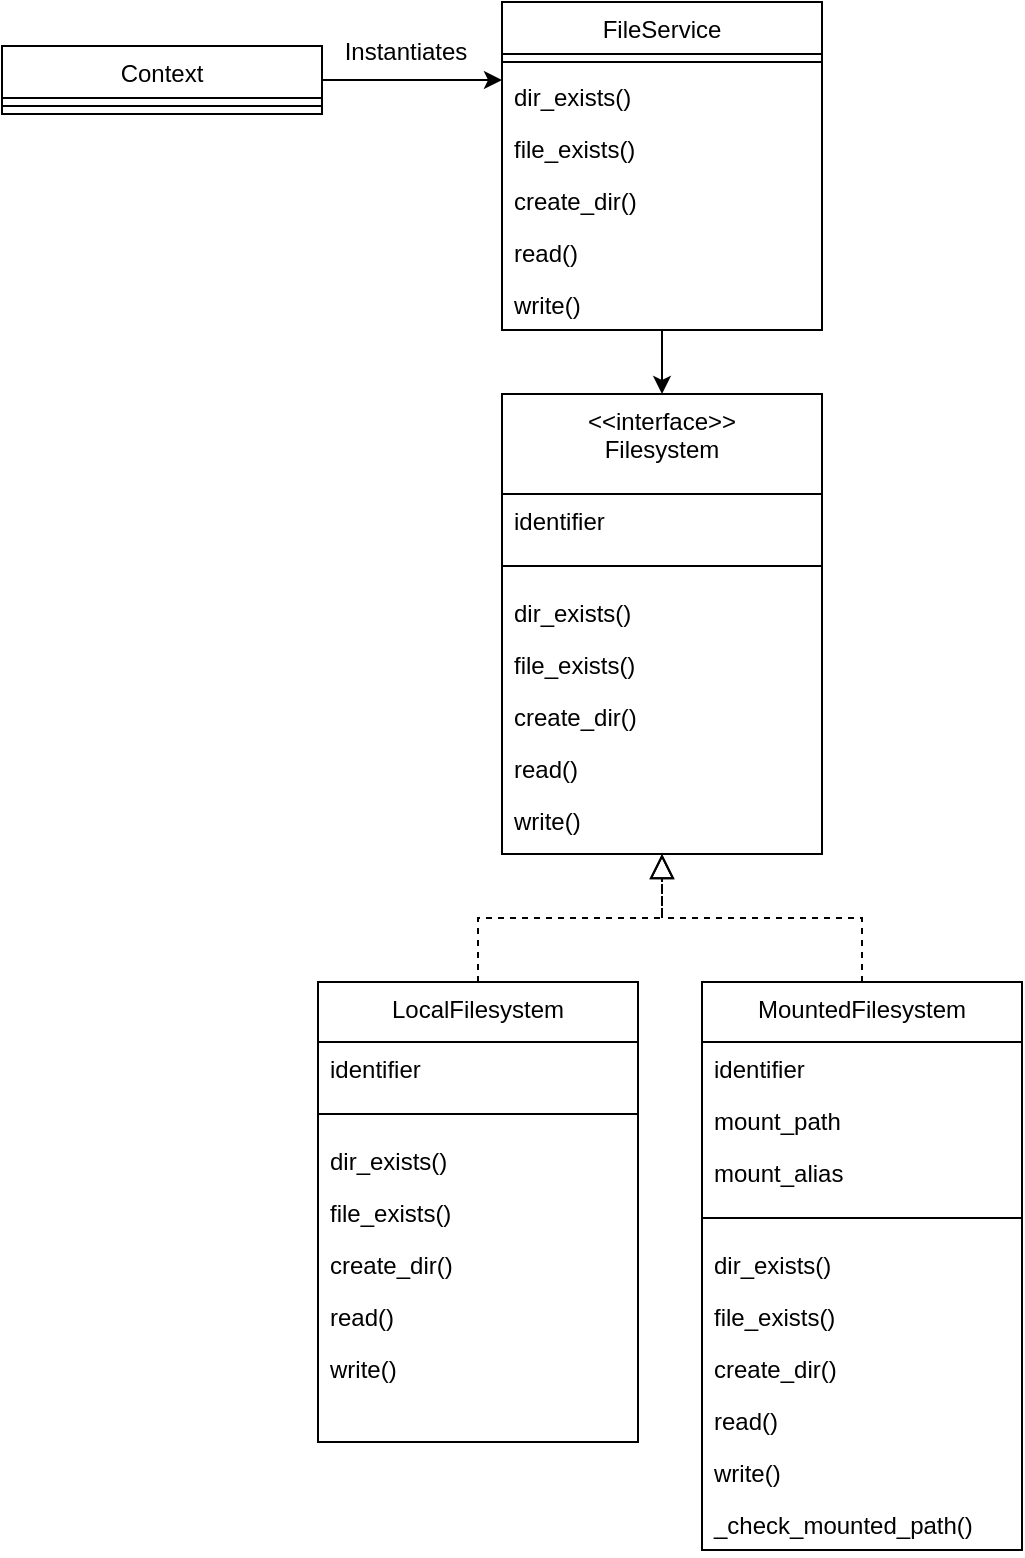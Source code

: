 <mxfile version="18.0.3" type="device"><diagram id="OUzITKMqQUrXyxahi19Z" name="Page-1"><mxGraphModel dx="1249" dy="707" grid="1" gridSize="10" guides="1" tooltips="1" connect="1" arrows="1" fold="1" page="1" pageScale="1" pageWidth="850" pageHeight="1100" math="0" shadow="0"><root><mxCell id="0"/><mxCell id="1" parent="0"/><mxCell id="YBux7tX-JKCXKjjl9ADE-1" value="Context" style="swimlane;fontStyle=0;align=center;verticalAlign=top;childLayout=stackLayout;horizontal=1;startSize=26;horizontalStack=0;resizeParent=1;resizeLast=0;collapsible=1;marginBottom=0;rounded=0;shadow=0;strokeWidth=1;" vertex="1" parent="1"><mxGeometry x="-680" y="132" width="160" height="34" as="geometry"><mxRectangle x="130" y="380" width="160" height="26" as="alternateBounds"/></mxGeometry></mxCell><mxCell id="YBux7tX-JKCXKjjl9ADE-2" value="" style="line;html=1;strokeWidth=1;align=left;verticalAlign=middle;spacingTop=-1;spacingLeft=3;spacingRight=3;rotatable=0;labelPosition=right;points=[];portConstraint=eastwest;" vertex="1" parent="YBux7tX-JKCXKjjl9ADE-1"><mxGeometry y="26" width="160" height="8" as="geometry"/></mxCell><mxCell id="YBux7tX-JKCXKjjl9ADE-10" value="" style="endArrow=block;endSize=10;endFill=0;shadow=0;strokeWidth=1;rounded=0;edgeStyle=elbowEdgeStyle;elbow=vertical;dashed=1;entryX=0.5;entryY=1;entryDx=0;entryDy=0;" edge="1" parent="1" target="YBux7tX-JKCXKjjl9ADE-30"><mxGeometry width="160" relative="1" as="geometry"><mxPoint x="-442.0" y="600" as="sourcePoint"/><mxPoint x="-350" y="566" as="targetPoint"/></mxGeometry></mxCell><mxCell id="YBux7tX-JKCXKjjl9ADE-15" value="FileService" style="swimlane;fontStyle=0;align=center;verticalAlign=top;childLayout=stackLayout;horizontal=1;startSize=26;horizontalStack=0;resizeParent=1;resizeLast=0;collapsible=1;marginBottom=0;rounded=0;shadow=0;strokeWidth=1;" vertex="1" parent="1"><mxGeometry x="-430" y="110" width="160" height="164" as="geometry"><mxRectangle x="130" y="380" width="160" height="26" as="alternateBounds"/></mxGeometry></mxCell><mxCell id="YBux7tX-JKCXKjjl9ADE-17" value="" style="line;html=1;strokeWidth=1;align=left;verticalAlign=middle;spacingTop=-1;spacingLeft=3;spacingRight=3;rotatable=0;labelPosition=right;points=[];portConstraint=eastwest;" vertex="1" parent="YBux7tX-JKCXKjjl9ADE-15"><mxGeometry y="26" width="160" height="8" as="geometry"/></mxCell><mxCell id="YBux7tX-JKCXKjjl9ADE-18" value="dir_exists()" style="text;align=left;verticalAlign=top;spacingLeft=4;spacingRight=4;overflow=hidden;rotatable=0;points=[[0,0.5],[1,0.5]];portConstraint=eastwest;fontStyle=0" vertex="1" parent="YBux7tX-JKCXKjjl9ADE-15"><mxGeometry y="34" width="160" height="26" as="geometry"/></mxCell><mxCell id="YBux7tX-JKCXKjjl9ADE-39" value="file_exists()" style="text;align=left;verticalAlign=top;spacingLeft=4;spacingRight=4;overflow=hidden;rotatable=0;points=[[0,0.5],[1,0.5]];portConstraint=eastwest;fontStyle=0" vertex="1" parent="YBux7tX-JKCXKjjl9ADE-15"><mxGeometry y="60" width="160" height="26" as="geometry"/></mxCell><mxCell id="YBux7tX-JKCXKjjl9ADE-40" value="create_dir()" style="text;align=left;verticalAlign=top;spacingLeft=4;spacingRight=4;overflow=hidden;rotatable=0;points=[[0,0.5],[1,0.5]];portConstraint=eastwest;fontStyle=0" vertex="1" parent="YBux7tX-JKCXKjjl9ADE-15"><mxGeometry y="86" width="160" height="26" as="geometry"/></mxCell><mxCell id="YBux7tX-JKCXKjjl9ADE-41" value="read()" style="text;align=left;verticalAlign=top;spacingLeft=4;spacingRight=4;overflow=hidden;rotatable=0;points=[[0,0.5],[1,0.5]];portConstraint=eastwest;fontStyle=0" vertex="1" parent="YBux7tX-JKCXKjjl9ADE-15"><mxGeometry y="112" width="160" height="26" as="geometry"/></mxCell><mxCell id="YBux7tX-JKCXKjjl9ADE-42" value="write()" style="text;align=left;verticalAlign=top;spacingLeft=4;spacingRight=4;overflow=hidden;rotatable=0;points=[[0,0.5],[1,0.5]];portConstraint=eastwest;fontStyle=0" vertex="1" parent="YBux7tX-JKCXKjjl9ADE-15"><mxGeometry y="138" width="160" height="26" as="geometry"/></mxCell><mxCell id="YBux7tX-JKCXKjjl9ADE-20" value="" style="endArrow=block;endSize=10;endFill=0;shadow=0;strokeWidth=1;rounded=0;edgeStyle=elbowEdgeStyle;elbow=vertical;dashed=1;exitX=0.5;exitY=0;exitDx=0;exitDy=0;entryX=0.5;entryY=1;entryDx=0;entryDy=0;" edge="1" parent="1" target="YBux7tX-JKCXKjjl9ADE-30"><mxGeometry width="160" relative="1" as="geometry"><mxPoint x="-250" y="600" as="sourcePoint"/><mxPoint x="-350" y="560" as="targetPoint"/></mxGeometry></mxCell><mxCell id="YBux7tX-JKCXKjjl9ADE-21" value="" style="endArrow=classic;html=1;rounded=0;exitX=1;exitY=0.5;exitDx=0;exitDy=0;" edge="1" parent="1" source="YBux7tX-JKCXKjjl9ADE-1"><mxGeometry width="50" height="50" relative="1" as="geometry"><mxPoint x="-470" y="140" as="sourcePoint"/><mxPoint x="-430" y="149.0" as="targetPoint"/></mxGeometry></mxCell><mxCell id="YBux7tX-JKCXKjjl9ADE-22" value="Instantiates" style="text;html=1;strokeColor=none;fillColor=none;align=center;verticalAlign=middle;whiteSpace=wrap;rounded=0;" vertex="1" parent="1"><mxGeometry x="-508" y="120" width="60" height="30" as="geometry"/></mxCell><mxCell id="YBux7tX-JKCXKjjl9ADE-30" value="&lt;&lt;interface&gt;&gt;&#xA;Filesystem&#xA;" style="swimlane;fontStyle=0;align=center;verticalAlign=top;childLayout=stackLayout;horizontal=1;startSize=50;horizontalStack=0;resizeParent=1;resizeLast=0;collapsible=1;marginBottom=0;rounded=0;shadow=0;strokeWidth=1;" vertex="1" parent="1"><mxGeometry x="-430" y="306" width="160" height="230" as="geometry"><mxRectangle x="130" y="380" width="160" height="26" as="alternateBounds"/></mxGeometry></mxCell><mxCell id="YBux7tX-JKCXKjjl9ADE-31" value="identifier" style="text;align=left;verticalAlign=top;spacingLeft=4;spacingRight=4;overflow=hidden;rotatable=0;points=[[0,0.5],[1,0.5]];portConstraint=eastwest;" vertex="1" parent="YBux7tX-JKCXKjjl9ADE-30"><mxGeometry y="50" width="160" height="26" as="geometry"/></mxCell><mxCell id="YBux7tX-JKCXKjjl9ADE-32" value="" style="line;html=1;strokeWidth=1;align=left;verticalAlign=middle;spacingTop=-1;spacingLeft=3;spacingRight=3;rotatable=0;labelPosition=right;points=[];portConstraint=eastwest;" vertex="1" parent="YBux7tX-JKCXKjjl9ADE-30"><mxGeometry y="76" width="160" height="20" as="geometry"/></mxCell><mxCell id="YBux7tX-JKCXKjjl9ADE-33" value="dir_exists()" style="text;align=left;verticalAlign=top;spacingLeft=4;spacingRight=4;overflow=hidden;rotatable=0;points=[[0,0.5],[1,0.5]];portConstraint=eastwest;fontStyle=0" vertex="1" parent="YBux7tX-JKCXKjjl9ADE-30"><mxGeometry y="96" width="160" height="26" as="geometry"/></mxCell><mxCell id="YBux7tX-JKCXKjjl9ADE-34" value="file_exists()" style="text;align=left;verticalAlign=top;spacingLeft=4;spacingRight=4;overflow=hidden;rotatable=0;points=[[0,0.5],[1,0.5]];portConstraint=eastwest;" vertex="1" parent="YBux7tX-JKCXKjjl9ADE-30"><mxGeometry y="122" width="160" height="26" as="geometry"/></mxCell><mxCell id="YBux7tX-JKCXKjjl9ADE-35" value="create_dir()" style="text;align=left;verticalAlign=top;spacingLeft=4;spacingRight=4;overflow=hidden;rotatable=0;points=[[0,0.5],[1,0.5]];portConstraint=eastwest;" vertex="1" parent="YBux7tX-JKCXKjjl9ADE-30"><mxGeometry y="148" width="160" height="26" as="geometry"/></mxCell><mxCell id="YBux7tX-JKCXKjjl9ADE-36" value="read()" style="text;align=left;verticalAlign=top;spacingLeft=4;spacingRight=4;overflow=hidden;rotatable=0;points=[[0,0.5],[1,0.5]];portConstraint=eastwest;" vertex="1" parent="YBux7tX-JKCXKjjl9ADE-30"><mxGeometry y="174" width="160" height="26" as="geometry"/></mxCell><mxCell id="YBux7tX-JKCXKjjl9ADE-37" value="write()" style="text;align=left;verticalAlign=top;spacingLeft=4;spacingRight=4;overflow=hidden;rotatable=0;points=[[0,0.5],[1,0.5]];portConstraint=eastwest;" vertex="1" parent="YBux7tX-JKCXKjjl9ADE-30"><mxGeometry y="200" width="160" height="26" as="geometry"/></mxCell><mxCell id="YBux7tX-JKCXKjjl9ADE-38" value="" style="endArrow=classic;html=1;rounded=0;exitX=0.5;exitY=1;exitDx=0;exitDy=0;" edge="1" parent="1" source="YBux7tX-JKCXKjjl9ADE-15" target="YBux7tX-JKCXKjjl9ADE-30"><mxGeometry width="50" height="50" relative="1" as="geometry"><mxPoint x="-340" y="350" as="sourcePoint"/><mxPoint x="-358" y="220" as="targetPoint"/></mxGeometry></mxCell><mxCell id="YBux7tX-JKCXKjjl9ADE-43" value="LocalFilesystem" style="swimlane;fontStyle=0;align=center;verticalAlign=top;childLayout=stackLayout;horizontal=1;startSize=30;horizontalStack=0;resizeParent=1;resizeLast=0;collapsible=1;marginBottom=0;rounded=0;shadow=0;strokeWidth=1;" vertex="1" parent="1"><mxGeometry x="-522" y="600" width="160" height="230" as="geometry"><mxRectangle x="130" y="380" width="160" height="26" as="alternateBounds"/></mxGeometry></mxCell><mxCell id="YBux7tX-JKCXKjjl9ADE-44" value="identifier" style="text;align=left;verticalAlign=top;spacingLeft=4;spacingRight=4;overflow=hidden;rotatable=0;points=[[0,0.5],[1,0.5]];portConstraint=eastwest;" vertex="1" parent="YBux7tX-JKCXKjjl9ADE-43"><mxGeometry y="30" width="160" height="26" as="geometry"/></mxCell><mxCell id="YBux7tX-JKCXKjjl9ADE-45" value="" style="line;html=1;strokeWidth=1;align=left;verticalAlign=middle;spacingTop=-1;spacingLeft=3;spacingRight=3;rotatable=0;labelPosition=right;points=[];portConstraint=eastwest;" vertex="1" parent="YBux7tX-JKCXKjjl9ADE-43"><mxGeometry y="56" width="160" height="20" as="geometry"/></mxCell><mxCell id="YBux7tX-JKCXKjjl9ADE-46" value="dir_exists()" style="text;align=left;verticalAlign=top;spacingLeft=4;spacingRight=4;overflow=hidden;rotatable=0;points=[[0,0.5],[1,0.5]];portConstraint=eastwest;fontStyle=0" vertex="1" parent="YBux7tX-JKCXKjjl9ADE-43"><mxGeometry y="76" width="160" height="26" as="geometry"/></mxCell><mxCell id="YBux7tX-JKCXKjjl9ADE-47" value="file_exists()" style="text;align=left;verticalAlign=top;spacingLeft=4;spacingRight=4;overflow=hidden;rotatable=0;points=[[0,0.5],[1,0.5]];portConstraint=eastwest;" vertex="1" parent="YBux7tX-JKCXKjjl9ADE-43"><mxGeometry y="102" width="160" height="26" as="geometry"/></mxCell><mxCell id="YBux7tX-JKCXKjjl9ADE-48" value="create_dir()" style="text;align=left;verticalAlign=top;spacingLeft=4;spacingRight=4;overflow=hidden;rotatable=0;points=[[0,0.5],[1,0.5]];portConstraint=eastwest;" vertex="1" parent="YBux7tX-JKCXKjjl9ADE-43"><mxGeometry y="128" width="160" height="26" as="geometry"/></mxCell><mxCell id="YBux7tX-JKCXKjjl9ADE-49" value="read()" style="text;align=left;verticalAlign=top;spacingLeft=4;spacingRight=4;overflow=hidden;rotatable=0;points=[[0,0.5],[1,0.5]];portConstraint=eastwest;" vertex="1" parent="YBux7tX-JKCXKjjl9ADE-43"><mxGeometry y="154" width="160" height="26" as="geometry"/></mxCell><mxCell id="YBux7tX-JKCXKjjl9ADE-50" value="write()" style="text;align=left;verticalAlign=top;spacingLeft=4;spacingRight=4;overflow=hidden;rotatable=0;points=[[0,0.5],[1,0.5]];portConstraint=eastwest;" vertex="1" parent="YBux7tX-JKCXKjjl9ADE-43"><mxGeometry y="180" width="160" height="26" as="geometry"/></mxCell><mxCell id="YBux7tX-JKCXKjjl9ADE-51" value="MountedFilesystem" style="swimlane;fontStyle=0;align=center;verticalAlign=top;childLayout=stackLayout;horizontal=1;startSize=30;horizontalStack=0;resizeParent=1;resizeLast=0;collapsible=1;marginBottom=0;rounded=0;shadow=0;strokeWidth=1;" vertex="1" parent="1"><mxGeometry x="-330" y="600" width="160" height="284" as="geometry"><mxRectangle x="130" y="380" width="160" height="26" as="alternateBounds"/></mxGeometry></mxCell><mxCell id="YBux7tX-JKCXKjjl9ADE-52" value="identifier" style="text;align=left;verticalAlign=top;spacingLeft=4;spacingRight=4;overflow=hidden;rotatable=0;points=[[0,0.5],[1,0.5]];portConstraint=eastwest;" vertex="1" parent="YBux7tX-JKCXKjjl9ADE-51"><mxGeometry y="30" width="160" height="26" as="geometry"/></mxCell><mxCell id="YBux7tX-JKCXKjjl9ADE-59" value="mount_path" style="text;align=left;verticalAlign=top;spacingLeft=4;spacingRight=4;overflow=hidden;rotatable=0;points=[[0,0.5],[1,0.5]];portConstraint=eastwest;" vertex="1" parent="YBux7tX-JKCXKjjl9ADE-51"><mxGeometry y="56" width="160" height="26" as="geometry"/></mxCell><mxCell id="YBux7tX-JKCXKjjl9ADE-60" value="mount_alias" style="text;align=left;verticalAlign=top;spacingLeft=4;spacingRight=4;overflow=hidden;rotatable=0;points=[[0,0.5],[1,0.5]];portConstraint=eastwest;" vertex="1" parent="YBux7tX-JKCXKjjl9ADE-51"><mxGeometry y="82" width="160" height="26" as="geometry"/></mxCell><mxCell id="YBux7tX-JKCXKjjl9ADE-53" value="" style="line;html=1;strokeWidth=1;align=left;verticalAlign=middle;spacingTop=-1;spacingLeft=3;spacingRight=3;rotatable=0;labelPosition=right;points=[];portConstraint=eastwest;" vertex="1" parent="YBux7tX-JKCXKjjl9ADE-51"><mxGeometry y="108" width="160" height="20" as="geometry"/></mxCell><mxCell id="YBux7tX-JKCXKjjl9ADE-54" value="dir_exists()" style="text;align=left;verticalAlign=top;spacingLeft=4;spacingRight=4;overflow=hidden;rotatable=0;points=[[0,0.5],[1,0.5]];portConstraint=eastwest;fontStyle=0" vertex="1" parent="YBux7tX-JKCXKjjl9ADE-51"><mxGeometry y="128" width="160" height="26" as="geometry"/></mxCell><mxCell id="YBux7tX-JKCXKjjl9ADE-55" value="file_exists()" style="text;align=left;verticalAlign=top;spacingLeft=4;spacingRight=4;overflow=hidden;rotatable=0;points=[[0,0.5],[1,0.5]];portConstraint=eastwest;" vertex="1" parent="YBux7tX-JKCXKjjl9ADE-51"><mxGeometry y="154" width="160" height="26" as="geometry"/></mxCell><mxCell id="YBux7tX-JKCXKjjl9ADE-56" value="create_dir()" style="text;align=left;verticalAlign=top;spacingLeft=4;spacingRight=4;overflow=hidden;rotatable=0;points=[[0,0.5],[1,0.5]];portConstraint=eastwest;" vertex="1" parent="YBux7tX-JKCXKjjl9ADE-51"><mxGeometry y="180" width="160" height="26" as="geometry"/></mxCell><mxCell id="YBux7tX-JKCXKjjl9ADE-57" value="read()" style="text;align=left;verticalAlign=top;spacingLeft=4;spacingRight=4;overflow=hidden;rotatable=0;points=[[0,0.5],[1,0.5]];portConstraint=eastwest;" vertex="1" parent="YBux7tX-JKCXKjjl9ADE-51"><mxGeometry y="206" width="160" height="26" as="geometry"/></mxCell><mxCell id="YBux7tX-JKCXKjjl9ADE-58" value="write()" style="text;align=left;verticalAlign=top;spacingLeft=4;spacingRight=4;overflow=hidden;rotatable=0;points=[[0,0.5],[1,0.5]];portConstraint=eastwest;" vertex="1" parent="YBux7tX-JKCXKjjl9ADE-51"><mxGeometry y="232" width="160" height="26" as="geometry"/></mxCell><mxCell id="YBux7tX-JKCXKjjl9ADE-61" value="_check_mounted_path()" style="text;align=left;verticalAlign=top;spacingLeft=4;spacingRight=4;overflow=hidden;rotatable=0;points=[[0,0.5],[1,0.5]];portConstraint=eastwest;" vertex="1" parent="YBux7tX-JKCXKjjl9ADE-51"><mxGeometry y="258" width="160" height="26" as="geometry"/></mxCell></root></mxGraphModel></diagram></mxfile>